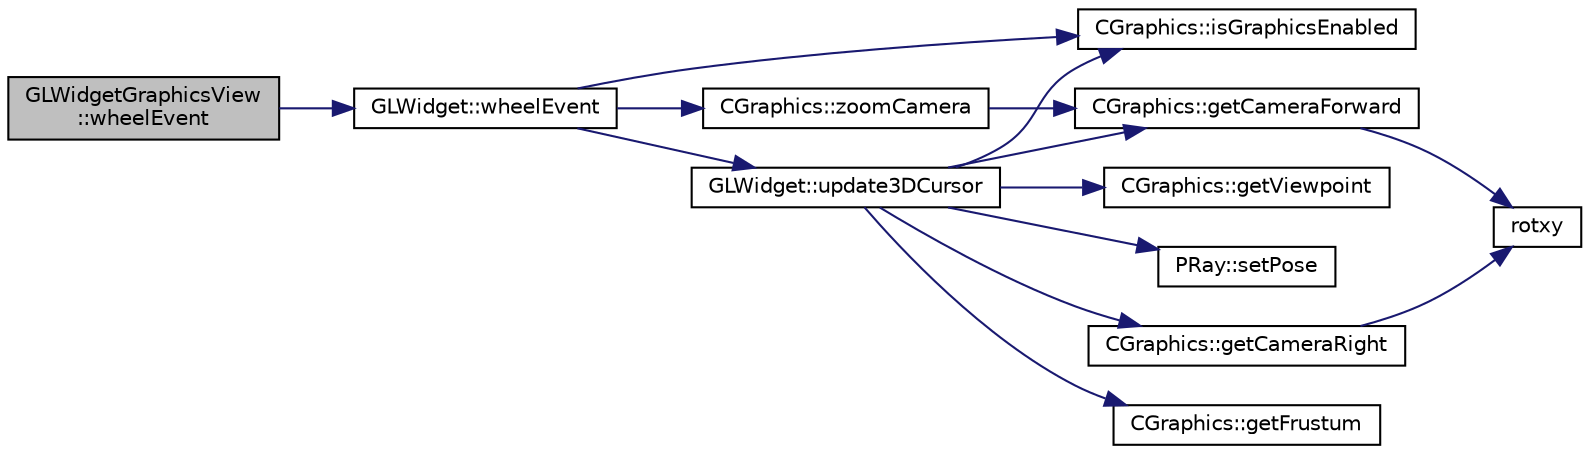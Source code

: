 digraph "GLWidgetGraphicsView::wheelEvent"
{
 // INTERACTIVE_SVG=YES
  edge [fontname="Helvetica",fontsize="10",labelfontname="Helvetica",labelfontsize="10"];
  node [fontname="Helvetica",fontsize="10",shape=record];
  rankdir="LR";
  Node1 [label="GLWidgetGraphicsView\l::wheelEvent",height=0.2,width=0.4,color="black", fillcolor="grey75", style="filled", fontcolor="black"];
  Node1 -> Node2 [color="midnightblue",fontsize="10",style="solid",fontname="Helvetica"];
  Node2 [label="GLWidget::wheelEvent",height=0.2,width=0.4,color="black", fillcolor="white", style="filled",URL="$da/d10/class_g_l_widget.html#a5702a23f7cf42d05fe55a417d810a4b6"];
  Node2 -> Node3 [color="midnightblue",fontsize="10",style="solid",fontname="Helvetica"];
  Node3 [label="CGraphics::isGraphicsEnabled",height=0.2,width=0.4,color="black", fillcolor="white", style="filled",URL="$dc/d90/class_c_graphics.html#ae40f067c0f749c7c65e672fb7cfc1abe"];
  Node2 -> Node4 [color="midnightblue",fontsize="10",style="solid",fontname="Helvetica"];
  Node4 [label="GLWidget::update3DCursor",height=0.2,width=0.4,color="black", fillcolor="white", style="filled",URL="$da/d10/class_g_l_widget.html#a0308fe2b093b7cfde8cfeb4709cad434"];
  Node4 -> Node5 [color="midnightblue",fontsize="10",style="solid",fontname="Helvetica"];
  Node5 [label="CGraphics::getCameraForward",height=0.2,width=0.4,color="black", fillcolor="white", style="filled",URL="$dc/d90/class_c_graphics.html#a818cb3f21e6a8f7b460a8d54479bf084"];
  Node5 -> Node6 [color="midnightblue",fontsize="10",style="solid",fontname="Helvetica"];
  Node6 [label="rotxy",height=0.2,width=0.4,color="black", fillcolor="white", style="filled",URL="$d6/d99/graphics_8cpp.html#a181dcf31020c69dc3eca8ffc5a905c77"];
  Node4 -> Node7 [color="midnightblue",fontsize="10",style="solid",fontname="Helvetica"];
  Node7 [label="CGraphics::getCameraRight",height=0.2,width=0.4,color="black", fillcolor="white", style="filled",URL="$dc/d90/class_c_graphics.html#a290aedbb892fc4e7cc876569018deb63"];
  Node7 -> Node6 [color="midnightblue",fontsize="10",style="solid",fontname="Helvetica"];
  Node4 -> Node8 [color="midnightblue",fontsize="10",style="solid",fontname="Helvetica"];
  Node8 [label="CGraphics::getFrustum",height=0.2,width=0.4,color="black", fillcolor="white", style="filled",URL="$dc/d90/class_c_graphics.html#a7f9c6182d2c37bc60302cf5d94563387"];
  Node4 -> Node9 [color="midnightblue",fontsize="10",style="solid",fontname="Helvetica"];
  Node9 [label="CGraphics::getViewpoint",height=0.2,width=0.4,color="black", fillcolor="white", style="filled",URL="$dc/d90/class_c_graphics.html#ab704f0d19aad88178516b729e95e8d82"];
  Node4 -> Node3 [color="midnightblue",fontsize="10",style="solid",fontname="Helvetica"];
  Node4 -> Node10 [color="midnightblue",fontsize="10",style="solid",fontname="Helvetica"];
  Node10 [label="PRay::setPose",height=0.2,width=0.4,color="black", fillcolor="white", style="filled",URL="$d5/d77/class_p_ray.html#a072e6e0090178b19225996ee3f32cdb5"];
  Node2 -> Node11 [color="midnightblue",fontsize="10",style="solid",fontname="Helvetica"];
  Node11 [label="CGraphics::zoomCamera",height=0.2,width=0.4,color="black", fillcolor="white", style="filled",URL="$dc/d90/class_c_graphics.html#a5182b5c8db40ebee05e8ee6e5f8f5001"];
  Node11 -> Node5 [color="midnightblue",fontsize="10",style="solid",fontname="Helvetica"];
}
